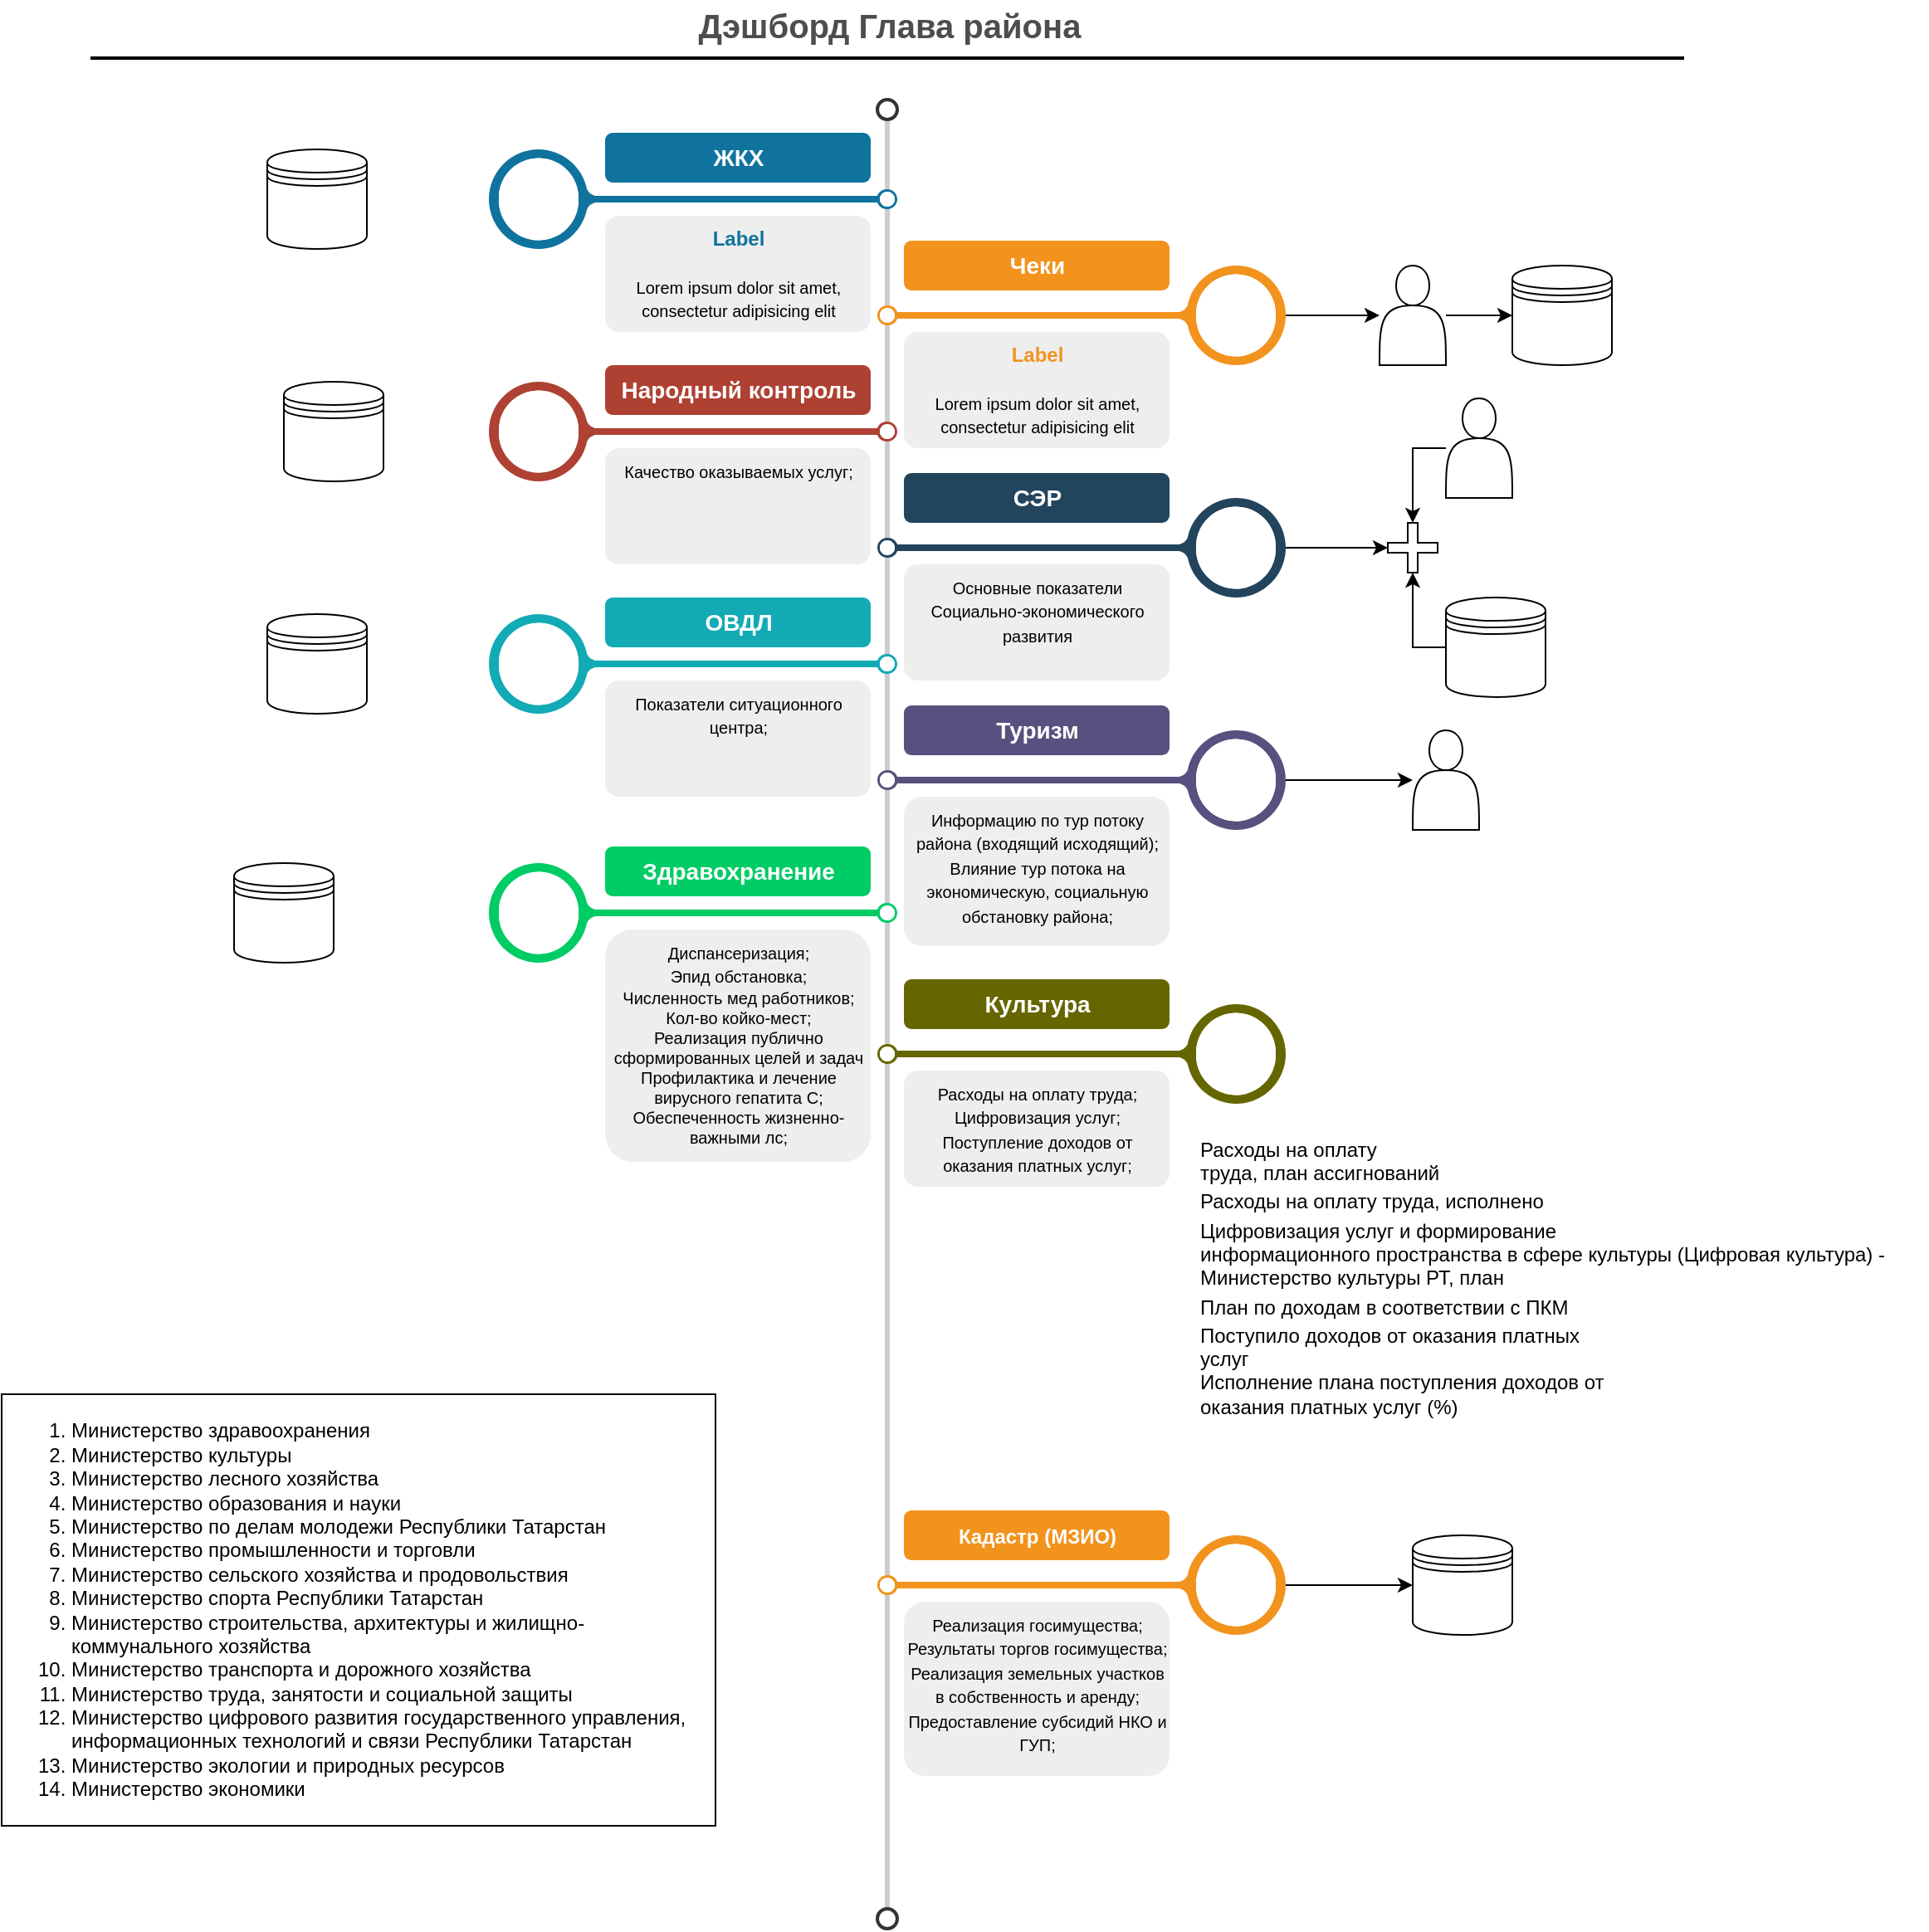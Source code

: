 <mxfile version="23.1.5" type="github">
  <diagram id="C2fSY1v2SiZeoUbDoYyL" name="Page-1">
    <mxGraphModel dx="1674" dy="780" grid="1" gridSize="10" guides="1" tooltips="1" connect="1" arrows="1" fold="1" page="1" pageScale="1" pageWidth="1169" pageHeight="827" math="0" shadow="0">
      <root>
        <mxCell id="0" />
        <mxCell id="1" parent="0" />
        <mxCell id="3ne1QswCM8ZiEu4GHsYG-31" value="Дэшборд Глава района" style="text;html=1;strokeColor=none;fillColor=none;align=center;verticalAlign=middle;whiteSpace=wrap;rounded=0;fontStyle=1;fontSize=20;fontColor=#4D4D4D;" parent="1" vertex="1">
          <mxGeometry x="189.5" y="50" width="790" height="30" as="geometry" />
        </mxCell>
        <mxCell id="3ne1QswCM8ZiEu4GHsYG-32" value="" style="line;strokeWidth=2;html=1;fontSize=20;fontColor=#4D4D4D;" parent="1" vertex="1">
          <mxGeometry x="103.5" y="80" width="960" height="10" as="geometry" />
        </mxCell>
        <mxCell id="QLNjNVSxcbgXZy6OQrdi-61" value="" style="endArrow=none;html=1;strokeWidth=3;strokeColor=#CCCCCC;labelBackgroundColor=none;fontSize=16;rounded=0;" parent="1" source="QLNjNVSxcbgXZy6OQrdi-62" target="QLNjNVSxcbgXZy6OQrdi-63" edge="1">
          <mxGeometry relative="1" as="geometry" />
        </mxCell>
        <mxCell id="QLNjNVSxcbgXZy6OQrdi-62" value="" style="ellipse;whiteSpace=wrap;html=1;aspect=fixed;shadow=0;fillColor=none;strokeColor=#333333;fontSize=16;align=center;strokeWidth=2;" parent="1" vertex="1">
          <mxGeometry x="577.5" y="110" width="12" height="12" as="geometry" />
        </mxCell>
        <mxCell id="QLNjNVSxcbgXZy6OQrdi-63" value="" style="ellipse;whiteSpace=wrap;html=1;aspect=fixed;shadow=0;fillColor=none;strokeColor=#333333;fontSize=16;align=center;strokeWidth=2;" parent="1" vertex="1">
          <mxGeometry x="577.5" y="1200" width="12" height="12" as="geometry" />
        </mxCell>
        <mxCell id="QLNjNVSxcbgXZy6OQrdi-64" value="" style="verticalLabelPosition=middle;verticalAlign=middle;html=1;shape=mxgraph.infographic.circularCallout2;dy=15;strokeColor=#10739E;labelPosition=center;align=center;fontColor=#10739E;fontStyle=1;fontSize=24;shadow=0;direction=north;" parent="1" vertex="1">
          <mxGeometry x="343.5" y="140" width="246" height="60" as="geometry" />
        </mxCell>
        <mxCell id="7rP-CeqJjFyxMtN8SH18-14" value="" style="edgeStyle=orthogonalEdgeStyle;rounded=0;orthogonalLoop=1;jettySize=auto;html=1;" edge="1" parent="1" source="QLNjNVSxcbgXZy6OQrdi-65" target="7rP-CeqJjFyxMtN8SH18-13">
          <mxGeometry relative="1" as="geometry" />
        </mxCell>
        <mxCell id="QLNjNVSxcbgXZy6OQrdi-65" value="" style="verticalLabelPosition=middle;verticalAlign=middle;html=1;shape=mxgraph.infographic.circularCallout2;dy=15;strokeColor=#F2931E;labelPosition=center;align=center;fontColor=#F2931E;fontStyle=1;fontSize=24;shadow=0;direction=north;flipH=1;" parent="1" vertex="1">
          <mxGeometry x="577.5" y="210" width="246" height="60" as="geometry" />
        </mxCell>
        <mxCell id="QLNjNVSxcbgXZy6OQrdi-66" value="" style="verticalLabelPosition=middle;verticalAlign=middle;html=1;shape=mxgraph.infographic.circularCallout2;dy=15;strokeColor=#AE4132;labelPosition=center;align=center;fontColor=#10739E;fontStyle=1;fontSize=24;shadow=0;direction=north;" parent="1" vertex="1">
          <mxGeometry x="343.5" y="280" width="246" height="60" as="geometry" />
        </mxCell>
        <mxCell id="7rP-CeqJjFyxMtN8SH18-23" value="" style="edgeStyle=orthogonalEdgeStyle;rounded=0;orthogonalLoop=1;jettySize=auto;html=1;" edge="1" parent="1" source="QLNjNVSxcbgXZy6OQrdi-67" target="7rP-CeqJjFyxMtN8SH18-20">
          <mxGeometry relative="1" as="geometry" />
        </mxCell>
        <mxCell id="QLNjNVSxcbgXZy6OQrdi-67" value="" style="verticalLabelPosition=middle;verticalAlign=middle;html=1;shape=mxgraph.infographic.circularCallout2;dy=15;strokeColor=#23445D;labelPosition=center;align=center;fontColor=#10739E;fontStyle=1;fontSize=24;shadow=0;direction=north;flipH=1;" parent="1" vertex="1">
          <mxGeometry x="577.5" y="350" width="246" height="60" as="geometry" />
        </mxCell>
        <mxCell id="QLNjNVSxcbgXZy6OQrdi-68" value="" style="verticalLabelPosition=middle;verticalAlign=middle;html=1;shape=mxgraph.infographic.circularCallout2;dy=15;strokeColor=#12AAB5;labelPosition=center;align=center;fontColor=#10739E;fontStyle=1;fontSize=24;shadow=0;direction=north;" parent="1" vertex="1">
          <mxGeometry x="343.5" y="420" width="246" height="60" as="geometry" />
        </mxCell>
        <mxCell id="7rP-CeqJjFyxMtN8SH18-6" value="" style="edgeStyle=orthogonalEdgeStyle;rounded=0;orthogonalLoop=1;jettySize=auto;html=1;" edge="1" parent="1" source="QLNjNVSxcbgXZy6OQrdi-69" target="7rP-CeqJjFyxMtN8SH18-5">
          <mxGeometry relative="1" as="geometry" />
        </mxCell>
        <mxCell id="QLNjNVSxcbgXZy6OQrdi-69" value="" style="verticalLabelPosition=middle;verticalAlign=middle;html=1;shape=mxgraph.infographic.circularCallout2;dy=15;strokeColor=#56517E;labelPosition=center;align=center;fontColor=#10739E;fontStyle=1;fontSize=24;shadow=0;direction=north;flipH=1;" parent="1" vertex="1">
          <mxGeometry x="577.5" y="490" width="246" height="60" as="geometry" />
        </mxCell>
        <mxCell id="QLNjNVSxcbgXZy6OQrdi-70" value="ЖКХ" style="fillColor=#10739E;strokecolor=none;rounded=1;fontColor=#FFFFFF;strokeColor=none;fontStyle=1;fontSize=14;whiteSpace=wrap;html=1;" parent="1" vertex="1">
          <mxGeometry x="413.5" y="130" width="160" height="30" as="geometry" />
        </mxCell>
        <mxCell id="QLNjNVSxcbgXZy6OQrdi-71" value="Чеки" style="fillColor=#F2931E;strokecolor=none;rounded=1;fontColor=#FFFFFF;strokeColor=none;fontStyle=1;fontSize=14;whiteSpace=wrap;html=1;" parent="1" vertex="1">
          <mxGeometry x="593.5" y="195" width="160" height="30" as="geometry" />
        </mxCell>
        <mxCell id="QLNjNVSxcbgXZy6OQrdi-72" value="Народный контроль" style="fillColor=#AE4132;strokecolor=none;rounded=1;fontColor=#FFFFFF;strokeColor=none;fontStyle=1;fontSize=14;whiteSpace=wrap;html=1;" parent="1" vertex="1">
          <mxGeometry x="413.5" y="270" width="160" height="30" as="geometry" />
        </mxCell>
        <mxCell id="QLNjNVSxcbgXZy6OQrdi-73" value="СЭР" style="fillColor=#23445D;strokecolor=none;rounded=1;fontColor=#FFFFFF;strokeColor=none;fontStyle=1;fontSize=14;whiteSpace=wrap;html=1;" parent="1" vertex="1">
          <mxGeometry x="593.5" y="335" width="160" height="30" as="geometry" />
        </mxCell>
        <mxCell id="QLNjNVSxcbgXZy6OQrdi-74" value="ОВДЛ" style="fillColor=#12AAB5;strokecolor=none;rounded=1;fontColor=#FFFFFF;strokeColor=none;fontStyle=1;fontSize=14;whiteSpace=wrap;html=1;" parent="1" vertex="1">
          <mxGeometry x="413.5" y="410" width="160" height="30" as="geometry" />
        </mxCell>
        <mxCell id="QLNjNVSxcbgXZy6OQrdi-75" value="Туризм" style="fillColor=#56517E;strokecolor=none;rounded=1;fontColor=#FFFFFF;strokeColor=none;fontStyle=1;fontSize=14;whiteSpace=wrap;html=1;" parent="1" vertex="1">
          <mxGeometry x="593.5" y="475" width="160" height="30" as="geometry" />
        </mxCell>
        <mxCell id="QLNjNVSxcbgXZy6OQrdi-76" value="&lt;font style=&quot;font-size: 10px&quot;&gt;&lt;font style=&quot;font-size: 12px&quot; color=&quot;#10739E&quot;&gt;&lt;b&gt;Label&lt;/b&gt;&lt;/font&gt;&lt;br&gt;&lt;br&gt;&lt;font size=&quot;1&quot;&gt;Lorem ipsum dolor sit amet, consectetur adipisicing elit&lt;/font&gt;&lt;/font&gt;" style="rounded=1;strokeColor=none;fillColor=#EEEEEE;align=center;arcSize=12;verticalAlign=top;whiteSpace=wrap;html=1;fontSize=12;" parent="1" vertex="1">
          <mxGeometry x="413.5" y="180" width="160" height="70" as="geometry" />
        </mxCell>
        <mxCell id="QLNjNVSxcbgXZy6OQrdi-77" value="&lt;font style=&quot;font-size: 10px&quot;&gt;&lt;font style=&quot;font-size: 12px&quot; color=&quot;#F2931E&quot;&gt;&lt;b&gt;Label&lt;/b&gt;&lt;/font&gt;&lt;br&gt;&lt;br&gt;&lt;font size=&quot;1&quot;&gt;Lorem ipsum dolor sit amet, consectetur adipisicing elit&lt;/font&gt;&lt;/font&gt;" style="rounded=1;strokeColor=none;fillColor=#EEEEEE;align=center;arcSize=12;verticalAlign=top;whiteSpace=wrap;html=1;fontSize=12;" parent="1" vertex="1">
          <mxGeometry x="593.5" y="250" width="160" height="70" as="geometry" />
        </mxCell>
        <mxCell id="QLNjNVSxcbgXZy6OQrdi-78" value="&lt;font style=&quot;font-size: 10px&quot;&gt;&lt;font size=&quot;1&quot;&gt;Качество оказываемых услуг;&lt;br&gt;&lt;/font&gt;&lt;/font&gt;" style="rounded=1;strokeColor=none;fillColor=#EEEEEE;align=center;arcSize=12;verticalAlign=top;whiteSpace=wrap;html=1;fontSize=12;" parent="1" vertex="1">
          <mxGeometry x="413.5" y="320" width="160" height="70" as="geometry" />
        </mxCell>
        <mxCell id="QLNjNVSxcbgXZy6OQrdi-79" value="&lt;font style=&quot;font-size: 10px&quot;&gt;Основные показатели Социально-экономического развития&lt;br&gt;&lt;/font&gt;" style="rounded=1;strokeColor=none;fillColor=#EEEEEE;align=center;arcSize=12;verticalAlign=top;whiteSpace=wrap;html=1;fontSize=12;" parent="1" vertex="1">
          <mxGeometry x="593.5" y="390" width="160" height="70" as="geometry" />
        </mxCell>
        <mxCell id="QLNjNVSxcbgXZy6OQrdi-80" value="&lt;span style=&quot;font-size: 10px;&quot;&gt;Показатели ситуационного центра;&lt;/span&gt;" style="rounded=1;strokeColor=none;fillColor=#EEEEEE;align=center;arcSize=12;verticalAlign=top;whiteSpace=wrap;html=1;fontSize=12;" parent="1" vertex="1">
          <mxGeometry x="413.5" y="460" width="160" height="70" as="geometry" />
        </mxCell>
        <mxCell id="QLNjNVSxcbgXZy6OQrdi-81" value="&lt;font style=&quot;&quot;&gt;&lt;font style=&quot;font-size: 10px;&quot; size=&quot;1&quot;&gt;Информацию по тур потоку района (входящий исходящий);&lt;br&gt;Влияние тур потока на экономическую, социальную обстановку района;&lt;br&gt;&lt;/font&gt;&lt;/font&gt;" style="rounded=1;strokeColor=none;fillColor=#EEEEEE;align=center;arcSize=12;verticalAlign=top;whiteSpace=wrap;html=1;fontSize=12;" parent="1" vertex="1">
          <mxGeometry x="593.5" y="530" width="160" height="90" as="geometry" />
        </mxCell>
        <mxCell id="QLNjNVSxcbgXZy6OQrdi-106" value="" style="verticalLabelPosition=middle;verticalAlign=middle;html=1;shape=mxgraph.infographic.circularCallout2;dy=15;strokeColor=#00CC66;labelPosition=center;align=center;fontColor=#10739E;fontStyle=1;fontSize=24;shadow=0;direction=north;" parent="1" vertex="1">
          <mxGeometry x="343.5" y="570" width="246" height="60" as="geometry" />
        </mxCell>
        <mxCell id="QLNjNVSxcbgXZy6OQrdi-107" value="Здравохранение" style="fillColor=#00CC66;strokecolor=none;rounded=1;fontColor=#FFFFFF;strokeColor=none;fontStyle=1;fontSize=14;whiteSpace=wrap;html=1;" parent="1" vertex="1">
          <mxGeometry x="413.5" y="560" width="160" height="30" as="geometry" />
        </mxCell>
        <mxCell id="QLNjNVSxcbgXZy6OQrdi-108" value="&lt;font style=&quot;font-size: 10px;&quot;&gt;Диспансеризация;&lt;br style=&quot;border-color: var(--border-color);&quot;&gt;&lt;span style=&quot;&quot;&gt;Эпид обстановка;&lt;/span&gt;&lt;br style=&quot;border-color: var(--border-color);&quot;&gt;&lt;div style=&quot;&quot;&gt;&lt;span style=&quot;background-color: initial;&quot;&gt;Численность мед работников;&lt;/span&gt;&lt;/div&gt;&lt;div style=&quot;&quot;&gt;Кол-во койко-мест;&lt;/div&gt;&lt;div style=&quot;&quot;&gt;Реализация публично сформированных целей и задач&lt;span style=&quot;background-color: initial;&quot;&gt;&lt;br&gt;&lt;/span&gt;&lt;/div&gt;&lt;div style=&quot;&quot;&gt;Профилактика и лечение вирусного гепатита С;&lt;/div&gt;&lt;div style=&quot;&quot;&gt;Обеспеченность жизненно-важными лс;&lt;/div&gt;&lt;/font&gt;" style="rounded=1;strokeColor=none;fillColor=#EEEEEE;align=center;arcSize=12;verticalAlign=top;whiteSpace=wrap;html=1;fontSize=12;" parent="1" vertex="1">
          <mxGeometry x="413.5" y="610" width="160" height="140" as="geometry" />
        </mxCell>
        <mxCell id="7rP-CeqJjFyxMtN8SH18-7" value="" style="edgeStyle=orthogonalEdgeStyle;rounded=0;orthogonalLoop=1;jettySize=auto;html=1;" edge="1" parent="1" source="QLNjNVSxcbgXZy6OQrdi-109" target="7rP-CeqJjFyxMtN8SH18-4">
          <mxGeometry relative="1" as="geometry" />
        </mxCell>
        <mxCell id="QLNjNVSxcbgXZy6OQrdi-109" value="" style="verticalLabelPosition=middle;verticalAlign=middle;html=1;shape=mxgraph.infographic.circularCallout2;dy=15;strokeColor=#F2931E;labelPosition=center;align=center;fontColor=#F2931E;fontStyle=1;fontSize=24;shadow=0;direction=north;flipH=1;" parent="1" vertex="1">
          <mxGeometry x="577.5" y="975" width="246" height="60" as="geometry" />
        </mxCell>
        <mxCell id="QLNjNVSxcbgXZy6OQrdi-110" value="&lt;font style=&quot;font-size: 12px;&quot;&gt;Кадастр (МЗИО)&lt;/font&gt;" style="fillColor=#F2931E;strokecolor=none;rounded=1;fontColor=#FFFFFF;strokeColor=none;fontStyle=1;fontSize=14;whiteSpace=wrap;html=1;" parent="1" vertex="1">
          <mxGeometry x="593.5" y="960" width="160" height="30" as="geometry" />
        </mxCell>
        <mxCell id="QLNjNVSxcbgXZy6OQrdi-111" value="&lt;span style=&quot;border-color: var(--border-color); font-size: 10px;&quot;&gt;Реализация госимущества;&lt;br&gt;Результаты торгов госимущества;&lt;br&gt;Реализация земельных участков в собственность и аренду;&lt;br&gt;Предоставление субсидий НКО и ГУП;&lt;br&gt;&lt;/span&gt;" style="rounded=1;strokeColor=none;fillColor=#EEEEEE;align=center;arcSize=12;verticalAlign=top;whiteSpace=wrap;html=1;fontSize=12;" parent="1" vertex="1">
          <mxGeometry x="593.5" y="1015" width="160" height="105" as="geometry" />
        </mxCell>
        <mxCell id="7rP-CeqJjFyxMtN8SH18-4" value="" style="shape=datastore;whiteSpace=wrap;html=1;" vertex="1" parent="1">
          <mxGeometry x="900" y="975" width="60" height="60" as="geometry" />
        </mxCell>
        <mxCell id="7rP-CeqJjFyxMtN8SH18-5" value="" style="shape=actor;whiteSpace=wrap;html=1;" vertex="1" parent="1">
          <mxGeometry x="900" y="490" width="40" height="60" as="geometry" />
        </mxCell>
        <mxCell id="7rP-CeqJjFyxMtN8SH18-8" value="" style="shape=datastore;whiteSpace=wrap;html=1;" vertex="1" parent="1">
          <mxGeometry x="190" y="570" width="60" height="60" as="geometry" />
        </mxCell>
        <mxCell id="7rP-CeqJjFyxMtN8SH18-9" value="" style="shape=datastore;whiteSpace=wrap;html=1;" vertex="1" parent="1">
          <mxGeometry x="210" y="420" width="60" height="60" as="geometry" />
        </mxCell>
        <mxCell id="7rP-CeqJjFyxMtN8SH18-10" value="" style="shape=datastore;whiteSpace=wrap;html=1;" vertex="1" parent="1">
          <mxGeometry x="220" y="280" width="60" height="60" as="geometry" />
        </mxCell>
        <mxCell id="7rP-CeqJjFyxMtN8SH18-11" value="" style="shape=datastore;whiteSpace=wrap;html=1;" vertex="1" parent="1">
          <mxGeometry x="210" y="140" width="60" height="60" as="geometry" />
        </mxCell>
        <mxCell id="7rP-CeqJjFyxMtN8SH18-12" value="" style="shape=datastore;whiteSpace=wrap;html=1;" vertex="1" parent="1">
          <mxGeometry x="960" y="210" width="60" height="60" as="geometry" />
        </mxCell>
        <mxCell id="7rP-CeqJjFyxMtN8SH18-15" value="" style="edgeStyle=orthogonalEdgeStyle;rounded=0;orthogonalLoop=1;jettySize=auto;html=1;" edge="1" parent="1" source="7rP-CeqJjFyxMtN8SH18-13" target="7rP-CeqJjFyxMtN8SH18-12">
          <mxGeometry relative="1" as="geometry" />
        </mxCell>
        <mxCell id="7rP-CeqJjFyxMtN8SH18-13" value="" style="shape=actor;whiteSpace=wrap;html=1;" vertex="1" parent="1">
          <mxGeometry x="880" y="210" width="40" height="60" as="geometry" />
        </mxCell>
        <mxCell id="7rP-CeqJjFyxMtN8SH18-22" value="" style="edgeStyle=orthogonalEdgeStyle;rounded=0;orthogonalLoop=1;jettySize=auto;html=1;" edge="1" parent="1" source="7rP-CeqJjFyxMtN8SH18-16" target="7rP-CeqJjFyxMtN8SH18-20">
          <mxGeometry relative="1" as="geometry" />
        </mxCell>
        <mxCell id="7rP-CeqJjFyxMtN8SH18-16" value="" style="shape=datastore;whiteSpace=wrap;html=1;" vertex="1" parent="1">
          <mxGeometry x="920" y="410" width="60" height="60" as="geometry" />
        </mxCell>
        <mxCell id="7rP-CeqJjFyxMtN8SH18-21" value="" style="edgeStyle=orthogonalEdgeStyle;rounded=0;orthogonalLoop=1;jettySize=auto;html=1;" edge="1" parent="1" source="7rP-CeqJjFyxMtN8SH18-17" target="7rP-CeqJjFyxMtN8SH18-20">
          <mxGeometry relative="1" as="geometry" />
        </mxCell>
        <mxCell id="7rP-CeqJjFyxMtN8SH18-17" value="" style="shape=actor;whiteSpace=wrap;html=1;" vertex="1" parent="1">
          <mxGeometry x="920" y="290" width="40" height="60" as="geometry" />
        </mxCell>
        <mxCell id="7rP-CeqJjFyxMtN8SH18-20" value="" style="shape=cross;whiteSpace=wrap;html=1;" vertex="1" parent="1">
          <mxGeometry x="885" y="365" width="30" height="30" as="geometry" />
        </mxCell>
        <UserObject label="&lt;div&gt;&lt;ol&gt;&lt;li&gt;Министерство здравоохранения&lt;/li&gt;&lt;li&gt;Министерство культуры&lt;/li&gt;&lt;li&gt;Министерство лесного хозяйства&lt;/li&gt;&lt;li&gt;Министерство образования и науки&lt;/li&gt;&lt;li&gt;Министерство по делам молодежи Республики Татарстан&lt;/li&gt;&lt;li&gt;Министерство промышленности и торговли&lt;/li&gt;&lt;li&gt;Министерство сельского хозяйства и продовольствия&lt;/li&gt;&lt;li&gt;Министерство спорта Республики Татарстан&lt;/li&gt;&lt;li&gt;Министерство строительства, архитектуры и жилищно-коммунального хозяйства&lt;/li&gt;&lt;li&gt;Министерство транспорта и дорожного хозяйства&lt;/li&gt;&lt;li&gt;Министерство труда, занятости и социальной защиты&lt;/li&gt;&lt;li&gt;Министерство цифрового развития государственного управления, информационных технологий и связи Республики Татарстан&lt;/li&gt;&lt;li&gt;Министерство экологии и природных ресурсов&lt;/li&gt;&lt;li&gt;Министерство экономики&lt;/li&gt;&lt;/ol&gt;&lt;/div&gt;" treeRoot="1" id="7rP-CeqJjFyxMtN8SH18-30">
          <mxCell style="whiteSpace=wrap;html=1;align=left;treeFolding=1;treeMoving=1;newEdgeStyle={&quot;edgeStyle&quot;:&quot;elbowEdgeStyle&quot;,&quot;startArrow&quot;:&quot;none&quot;,&quot;endArrow&quot;:&quot;none&quot;};" vertex="1" parent="1">
            <mxGeometry x="50" y="890" width="430" height="260" as="geometry" />
          </mxCell>
        </UserObject>
        <mxCell id="7rP-CeqJjFyxMtN8SH18-34" value="&lt;table style=&quot;border-collapse:&lt;br/&gt; collapse;width:48pt&quot; width=&quot;64&quot; cellspacing=&quot;0&quot; cellpadding=&quot;0&quot; border=&quot;0&quot;&gt;&lt;colgroup&gt;&lt;col style=&quot;width:48pt&quot; width=&quot;64&quot;&gt;&lt;/colgroup&gt;&lt;tbody&gt;&lt;tr style=&quot;height:15.0pt&quot; height=&quot;20&quot;&gt;&lt;td style=&quot;height:15.0pt;width:48pt&quot; width=&quot;64&quot; height=&quot;20&quot;&gt;Расходы на оплату&lt;br&gt;  труда, план ассигнований&lt;/td&gt; &lt;/tr&gt; &lt;tr style=&quot;height:15.0pt&quot; height=&quot;20&quot;&gt;  &lt;td style=&quot;height:15.0pt&quot; height=&quot;20&quot;&gt;Расходы на оплату труда, исполнено&lt;/td&gt; &lt;/tr&gt; &lt;tr style=&quot;height:15.0pt&quot; height=&quot;20&quot;&gt;  &lt;td style=&quot;height:15.0pt&quot; height=&quot;20&quot;&gt;Цифровизация услуг и формирование&lt;br&gt;  информационного пространства в сфере культуры (Цифровая культура) -&lt;br&gt;  Министерство культуры РТ, план&lt;/td&gt; &lt;/tr&gt; &lt;tr style=&quot;height:15.0pt&quot; height=&quot;20&quot;&gt;  &lt;td style=&quot;height:15.0pt&quot; height=&quot;20&quot;&gt;План по доходам в соответствии с ПКМ&lt;/td&gt; &lt;/tr&gt; &lt;tr style=&quot;height:15.0pt&quot; height=&quot;20&quot;&gt;  &lt;td style=&quot;height:15.0pt&quot; height=&quot;20&quot;&gt;Поступило доходов от оказания платных&lt;br&gt;  услуг&lt;/td&gt; &lt;/tr&gt; &lt;tr style=&quot;height:15.0pt&quot; height=&quot;20&quot;&gt;  &lt;td style=&quot;height:15.0pt&quot; height=&quot;20&quot;&gt;Исполнение плана поступления доходов от&lt;br&gt;  оказания платных услуг (%)&lt;/td&gt; &lt;/tr&gt;&lt;/tbody&gt;&lt;/table&gt;" style="text;html=1;align=left;verticalAlign=middle;resizable=0;points=[];autosize=1;strokeColor=none;fillColor=none;" vertex="1" parent="1">
          <mxGeometry x="770" y="730" width="440" height="180" as="geometry" />
        </mxCell>
        <mxCell id="7rP-CeqJjFyxMtN8SH18-37" value="" style="verticalLabelPosition=middle;verticalAlign=middle;html=1;shape=mxgraph.infographic.circularCallout2;dy=15;strokeColor=#666600;labelPosition=center;align=center;fontColor=#10739E;fontStyle=1;fontSize=24;shadow=0;direction=north;flipH=1;" vertex="1" parent="1">
          <mxGeometry x="577.5" y="655" width="246" height="60" as="geometry" />
        </mxCell>
        <mxCell id="7rP-CeqJjFyxMtN8SH18-38" value="Культура" style="fillColor=#666600;strokecolor=none;rounded=1;fontColor=#FFFFFF;strokeColor=none;fontStyle=1;fontSize=14;whiteSpace=wrap;html=1;" vertex="1" parent="1">
          <mxGeometry x="593.5" y="640" width="160" height="30" as="geometry" />
        </mxCell>
        <mxCell id="7rP-CeqJjFyxMtN8SH18-39" value="&lt;font style=&quot;font-size: 10px&quot;&gt;Расходы на оплату труда;&lt;br&gt;Цифровизация услуг;&lt;br&gt;Поступление доходов от оказания платных услуг;&lt;br&gt;&lt;/font&gt;" style="rounded=1;strokeColor=none;fillColor=#EEEEEE;align=center;arcSize=12;verticalAlign=top;whiteSpace=wrap;html=1;fontSize=12;" vertex="1" parent="1">
          <mxGeometry x="593.5" y="695" width="160" height="70" as="geometry" />
        </mxCell>
      </root>
    </mxGraphModel>
  </diagram>
</mxfile>
